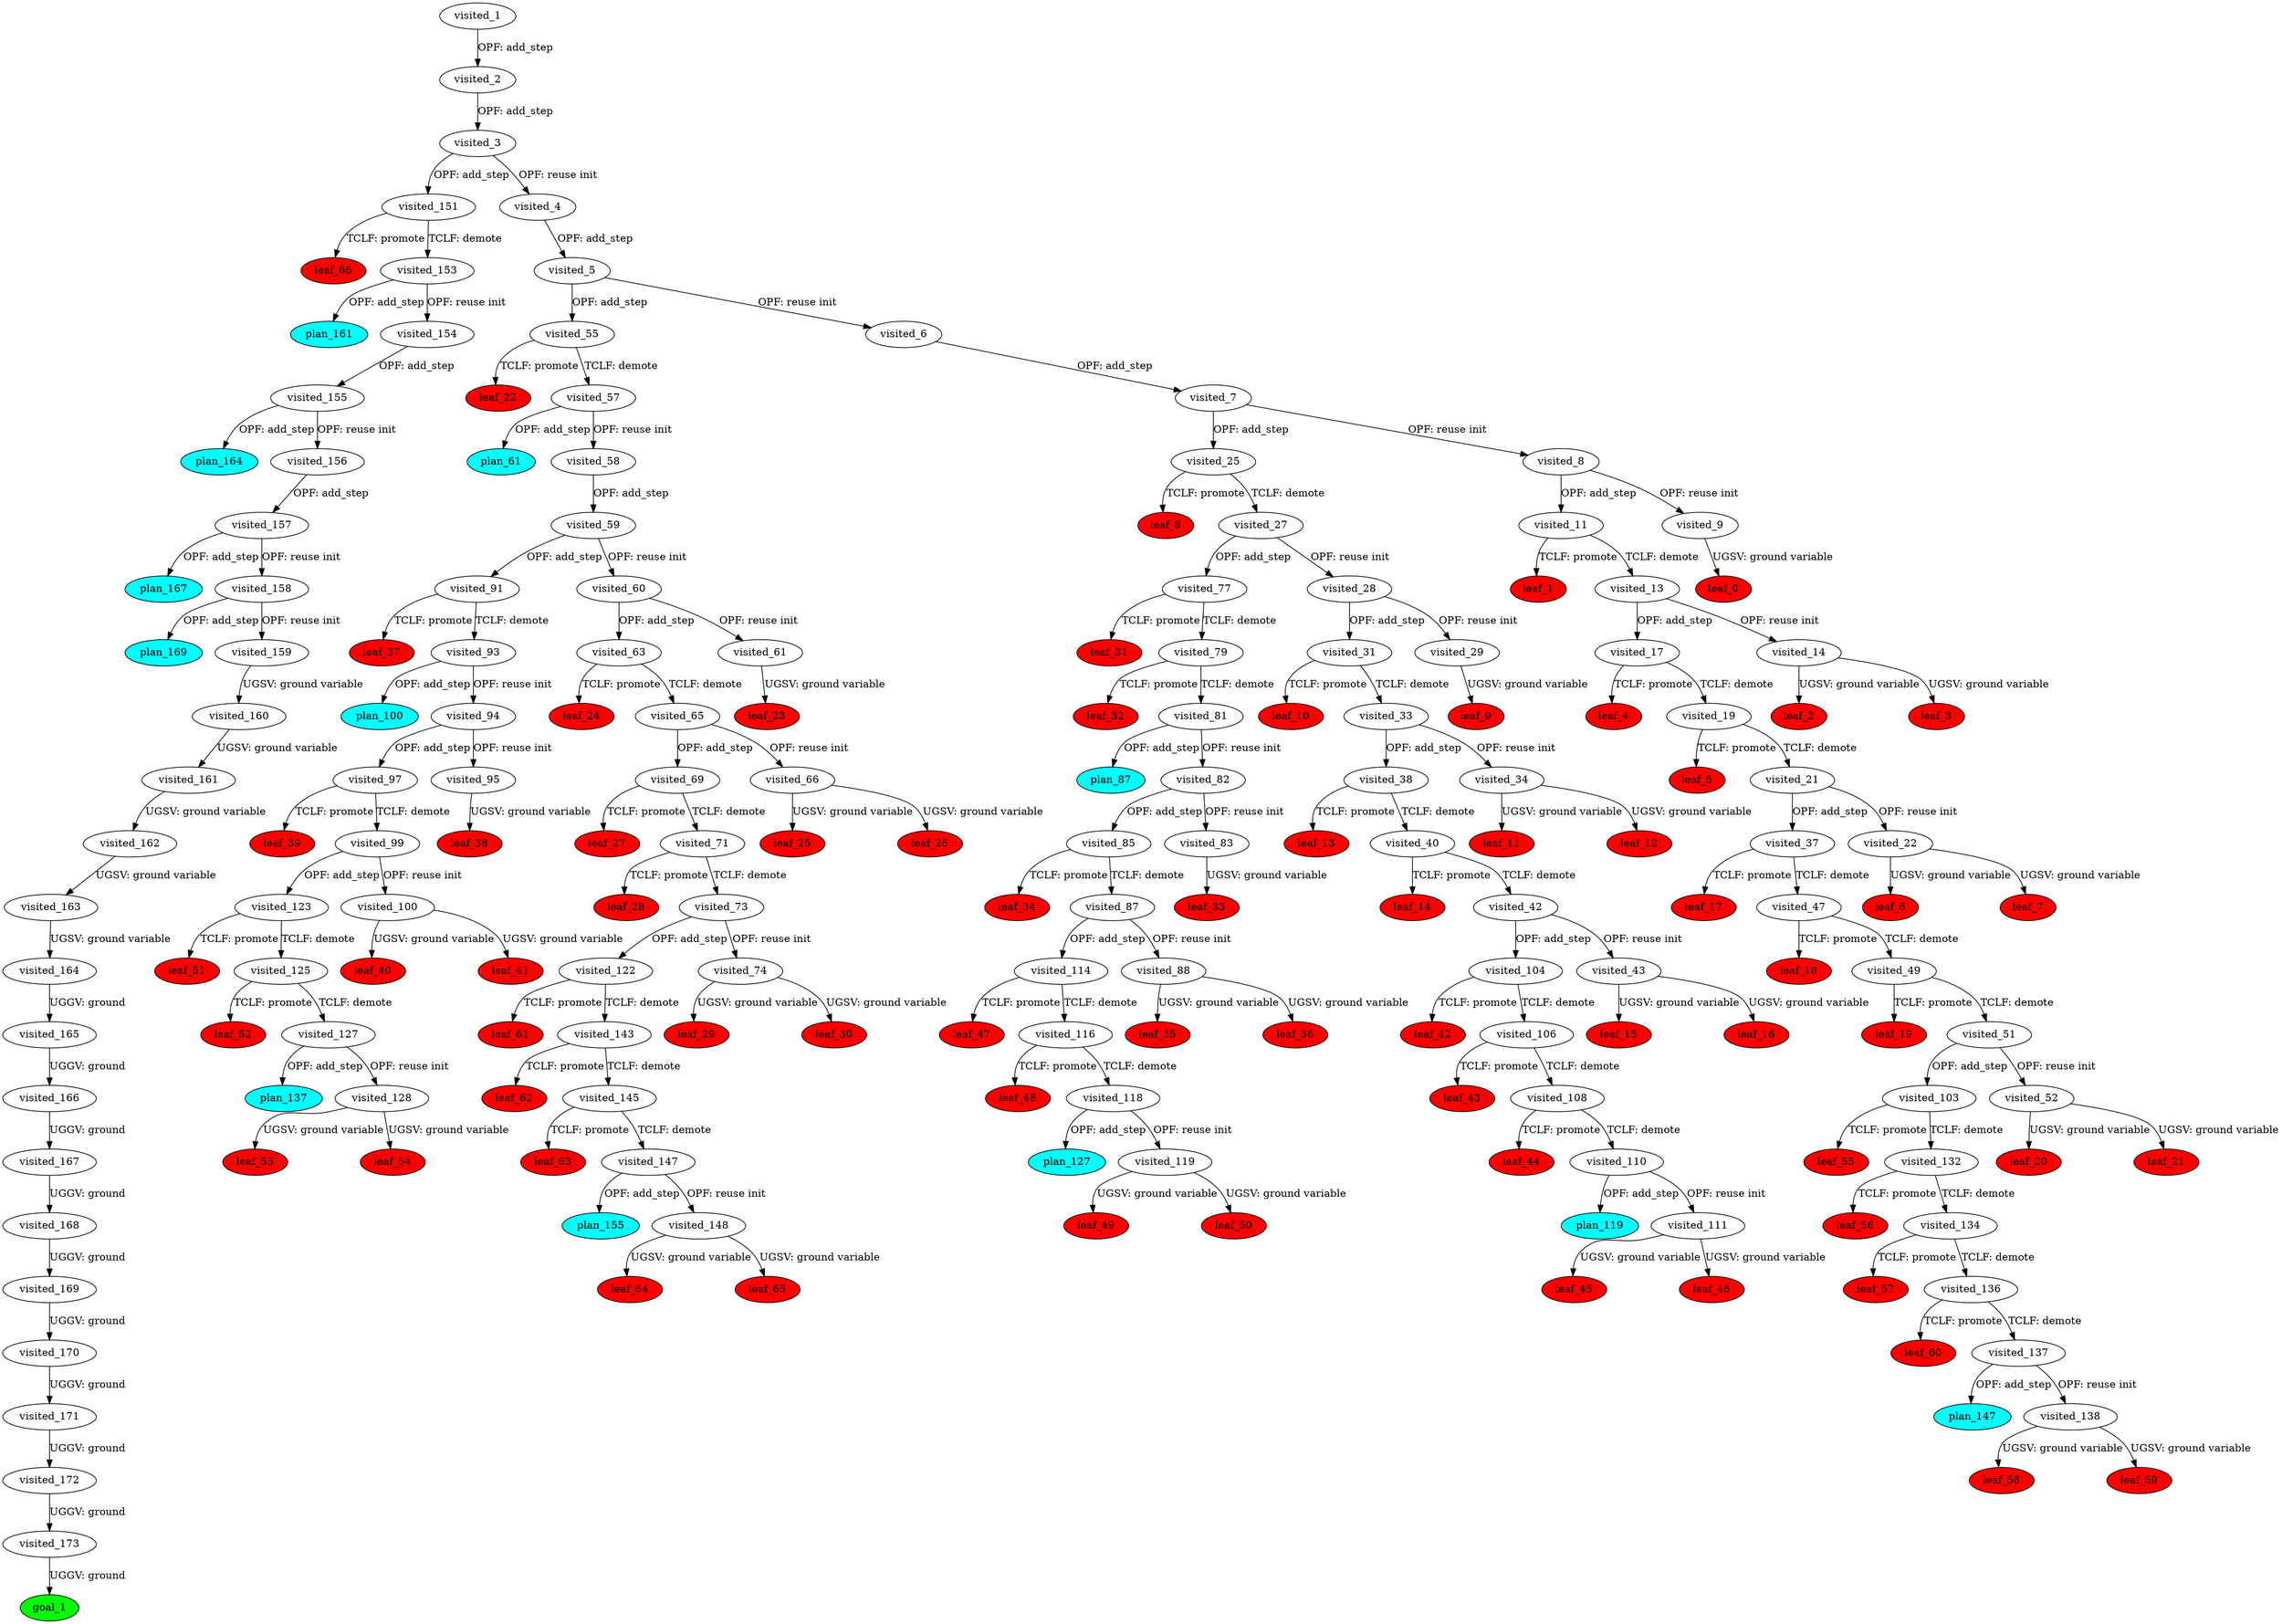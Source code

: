digraph {
	"77fd35a0-afc9-4350-5fcf-324f01c5380e" [label=plan_0 fillcolor=cyan style=filled]
	"77fd35a0-afc9-4350-5fcf-324f01c5380e" [label=visited_1 fillcolor=white style=filled]
	"0008b748-fdd7-e12f-b051-411b405945b1" [label=plan_1 fillcolor=cyan style=filled]
	"77fd35a0-afc9-4350-5fcf-324f01c5380e" -> "0008b748-fdd7-e12f-b051-411b405945b1" [label="OPF: add_step"]
	"0008b748-fdd7-e12f-b051-411b405945b1" [label=visited_2 fillcolor=white style=filled]
	"44cb6c8d-d7bd-e1f5-5408-906f1587d203" [label=plan_2 fillcolor=cyan style=filled]
	"0008b748-fdd7-e12f-b051-411b405945b1" -> "44cb6c8d-d7bd-e1f5-5408-906f1587d203" [label="OPF: add_step"]
	"44cb6c8d-d7bd-e1f5-5408-906f1587d203" [label=visited_3 fillcolor=white style=filled]
	"b9865ad2-a01b-50f6-fe2e-61636eb80e28" [label=plan_3 fillcolor=cyan style=filled]
	"44cb6c8d-d7bd-e1f5-5408-906f1587d203" -> "b9865ad2-a01b-50f6-fe2e-61636eb80e28" [label="OPF: add_step"]
	"3cf033eb-0d67-7625-5c8b-ac028efa9f51" [label=plan_4 fillcolor=cyan style=filled]
	"44cb6c8d-d7bd-e1f5-5408-906f1587d203" -> "3cf033eb-0d67-7625-5c8b-ac028efa9f51" [label="OPF: reuse init"]
	"3cf033eb-0d67-7625-5c8b-ac028efa9f51" [label=visited_4 fillcolor=white style=filled]
	"55c65dc2-08d8-7a8b-cc2d-93c860e23d57" [label=plan_5 fillcolor=cyan style=filled]
	"3cf033eb-0d67-7625-5c8b-ac028efa9f51" -> "55c65dc2-08d8-7a8b-cc2d-93c860e23d57" [label="OPF: add_step"]
	"55c65dc2-08d8-7a8b-cc2d-93c860e23d57" [label=visited_5 fillcolor=white style=filled]
	"009e9ed2-ed0e-9484-91b5-6e0b5f0a41ed" [label=plan_6 fillcolor=cyan style=filled]
	"55c65dc2-08d8-7a8b-cc2d-93c860e23d57" -> "009e9ed2-ed0e-9484-91b5-6e0b5f0a41ed" [label="OPF: add_step"]
	"9611116b-a54b-ddbb-7c56-ea1b9852bf02" [label=plan_7 fillcolor=cyan style=filled]
	"55c65dc2-08d8-7a8b-cc2d-93c860e23d57" -> "9611116b-a54b-ddbb-7c56-ea1b9852bf02" [label="OPF: reuse init"]
	"9611116b-a54b-ddbb-7c56-ea1b9852bf02" [label=visited_6 fillcolor=white style=filled]
	"ece136fe-85d0-e33a-1abf-ac2435783a44" [label=plan_8 fillcolor=cyan style=filled]
	"9611116b-a54b-ddbb-7c56-ea1b9852bf02" -> "ece136fe-85d0-e33a-1abf-ac2435783a44" [label="OPF: add_step"]
	"ece136fe-85d0-e33a-1abf-ac2435783a44" [label=visited_7 fillcolor=white style=filled]
	"4bede704-6fbf-aeed-df55-2ac3c66b7b69" [label=plan_9 fillcolor=cyan style=filled]
	"ece136fe-85d0-e33a-1abf-ac2435783a44" -> "4bede704-6fbf-aeed-df55-2ac3c66b7b69" [label="OPF: add_step"]
	"6fdb20da-734f-61ca-af5f-d46a2eb534fa" [label=plan_10 fillcolor=cyan style=filled]
	"ece136fe-85d0-e33a-1abf-ac2435783a44" -> "6fdb20da-734f-61ca-af5f-d46a2eb534fa" [label="OPF: reuse init"]
	"6fdb20da-734f-61ca-af5f-d46a2eb534fa" [label=visited_8 fillcolor=white style=filled]
	"eb511a13-fcda-940d-b2f2-6fc6bdc6a804" [label=plan_11 fillcolor=cyan style=filled]
	"6fdb20da-734f-61ca-af5f-d46a2eb534fa" -> "eb511a13-fcda-940d-b2f2-6fc6bdc6a804" [label="OPF: add_step"]
	"8bc90792-a499-0739-869e-bbf47343aa18" [label=plan_12 fillcolor=cyan style=filled]
	"6fdb20da-734f-61ca-af5f-d46a2eb534fa" -> "8bc90792-a499-0739-869e-bbf47343aa18" [label="OPF: reuse init"]
	"8bc90792-a499-0739-869e-bbf47343aa18" [label=visited_9 fillcolor=white style=filled]
	"d90abc7f-f8f7-ccbe-8bf1-9e1ea8427c3f" [label=plan_13 fillcolor=cyan style=filled]
	"8bc90792-a499-0739-869e-bbf47343aa18" -> "d90abc7f-f8f7-ccbe-8bf1-9e1ea8427c3f" [label="UGSV: ground variable"]
	"d90abc7f-f8f7-ccbe-8bf1-9e1ea8427c3f" [label=visited_10 fillcolor=white style=filled]
	"d90abc7f-f8f7-ccbe-8bf1-9e1ea8427c3f" [label=leaf_0 fillcolor=red style=filled]
	"eb511a13-fcda-940d-b2f2-6fc6bdc6a804" [label=visited_11 fillcolor=white style=filled]
	"b2aa1712-332e-83c9-bb35-a4c8fcc97fa6" [label=plan_14 fillcolor=cyan style=filled]
	"eb511a13-fcda-940d-b2f2-6fc6bdc6a804" -> "b2aa1712-332e-83c9-bb35-a4c8fcc97fa6" [label="TCLF: promote"]
	"a4768af1-9356-3b72-4163-1003b92c972e" [label=plan_15 fillcolor=cyan style=filled]
	"eb511a13-fcda-940d-b2f2-6fc6bdc6a804" -> "a4768af1-9356-3b72-4163-1003b92c972e" [label="TCLF: demote"]
	"b2aa1712-332e-83c9-bb35-a4c8fcc97fa6" [label=visited_12 fillcolor=white style=filled]
	"b2aa1712-332e-83c9-bb35-a4c8fcc97fa6" [label=leaf_1 fillcolor=red style=filled]
	"a4768af1-9356-3b72-4163-1003b92c972e" [label=visited_13 fillcolor=white style=filled]
	"77b09c85-4e52-90ae-669b-bff25ebd6c93" [label=plan_16 fillcolor=cyan style=filled]
	"a4768af1-9356-3b72-4163-1003b92c972e" -> "77b09c85-4e52-90ae-669b-bff25ebd6c93" [label="OPF: add_step"]
	"8b0242cd-d6e3-9e87-0cfa-5dd91e8c6c82" [label=plan_17 fillcolor=cyan style=filled]
	"a4768af1-9356-3b72-4163-1003b92c972e" -> "8b0242cd-d6e3-9e87-0cfa-5dd91e8c6c82" [label="OPF: reuse init"]
	"8b0242cd-d6e3-9e87-0cfa-5dd91e8c6c82" [label=visited_14 fillcolor=white style=filled]
	"24057f26-e14b-6985-92ed-15070f31d27c" [label=plan_18 fillcolor=cyan style=filled]
	"8b0242cd-d6e3-9e87-0cfa-5dd91e8c6c82" -> "24057f26-e14b-6985-92ed-15070f31d27c" [label="UGSV: ground variable"]
	"669942fe-625a-58c6-156b-a9196acc5d15" [label=plan_19 fillcolor=cyan style=filled]
	"8b0242cd-d6e3-9e87-0cfa-5dd91e8c6c82" -> "669942fe-625a-58c6-156b-a9196acc5d15" [label="UGSV: ground variable"]
	"24057f26-e14b-6985-92ed-15070f31d27c" [label=visited_15 fillcolor=white style=filled]
	"24057f26-e14b-6985-92ed-15070f31d27c" [label=leaf_2 fillcolor=red style=filled]
	"669942fe-625a-58c6-156b-a9196acc5d15" [label=visited_16 fillcolor=white style=filled]
	"669942fe-625a-58c6-156b-a9196acc5d15" [label=leaf_3 fillcolor=red style=filled]
	"77b09c85-4e52-90ae-669b-bff25ebd6c93" [label=visited_17 fillcolor=white style=filled]
	"85d230fb-ed42-0c0f-aa5e-d7c17fcfa67b" [label=plan_20 fillcolor=cyan style=filled]
	"77b09c85-4e52-90ae-669b-bff25ebd6c93" -> "85d230fb-ed42-0c0f-aa5e-d7c17fcfa67b" [label="TCLF: promote"]
	"53e946d9-528d-a2fe-660a-7799f2700781" [label=plan_21 fillcolor=cyan style=filled]
	"77b09c85-4e52-90ae-669b-bff25ebd6c93" -> "53e946d9-528d-a2fe-660a-7799f2700781" [label="TCLF: demote"]
	"85d230fb-ed42-0c0f-aa5e-d7c17fcfa67b" [label=visited_18 fillcolor=white style=filled]
	"85d230fb-ed42-0c0f-aa5e-d7c17fcfa67b" [label=leaf_4 fillcolor=red style=filled]
	"53e946d9-528d-a2fe-660a-7799f2700781" [label=visited_19 fillcolor=white style=filled]
	"e3729afb-5bc4-f273-c236-d295c0695fb8" [label=plan_22 fillcolor=cyan style=filled]
	"53e946d9-528d-a2fe-660a-7799f2700781" -> "e3729afb-5bc4-f273-c236-d295c0695fb8" [label="TCLF: promote"]
	"fdbf27b0-1991-7aee-5a20-efbe7e5824b5" [label=plan_23 fillcolor=cyan style=filled]
	"53e946d9-528d-a2fe-660a-7799f2700781" -> "fdbf27b0-1991-7aee-5a20-efbe7e5824b5" [label="TCLF: demote"]
	"e3729afb-5bc4-f273-c236-d295c0695fb8" [label=visited_20 fillcolor=white style=filled]
	"e3729afb-5bc4-f273-c236-d295c0695fb8" [label=leaf_5 fillcolor=red style=filled]
	"fdbf27b0-1991-7aee-5a20-efbe7e5824b5" [label=visited_21 fillcolor=white style=filled]
	"7862fa7d-4138-5321-2c11-e260f74fe2b9" [label=plan_24 fillcolor=cyan style=filled]
	"fdbf27b0-1991-7aee-5a20-efbe7e5824b5" -> "7862fa7d-4138-5321-2c11-e260f74fe2b9" [label="OPF: add_step"]
	"0143a281-4bcd-9c1e-eed6-083478e94555" [label=plan_25 fillcolor=cyan style=filled]
	"fdbf27b0-1991-7aee-5a20-efbe7e5824b5" -> "0143a281-4bcd-9c1e-eed6-083478e94555" [label="OPF: reuse init"]
	"0143a281-4bcd-9c1e-eed6-083478e94555" [label=visited_22 fillcolor=white style=filled]
	"d54bcec5-d918-7ff5-cd3a-9adb24cada76" [label=plan_26 fillcolor=cyan style=filled]
	"0143a281-4bcd-9c1e-eed6-083478e94555" -> "d54bcec5-d918-7ff5-cd3a-9adb24cada76" [label="UGSV: ground variable"]
	"6812bc74-877f-226b-339b-766333a3b10e" [label=plan_27 fillcolor=cyan style=filled]
	"0143a281-4bcd-9c1e-eed6-083478e94555" -> "6812bc74-877f-226b-339b-766333a3b10e" [label="UGSV: ground variable"]
	"d54bcec5-d918-7ff5-cd3a-9adb24cada76" [label=visited_23 fillcolor=white style=filled]
	"d54bcec5-d918-7ff5-cd3a-9adb24cada76" [label=leaf_6 fillcolor=red style=filled]
	"6812bc74-877f-226b-339b-766333a3b10e" [label=visited_24 fillcolor=white style=filled]
	"6812bc74-877f-226b-339b-766333a3b10e" [label=leaf_7 fillcolor=red style=filled]
	"4bede704-6fbf-aeed-df55-2ac3c66b7b69" [label=visited_25 fillcolor=white style=filled]
	"3ec22d44-f555-364d-0516-d89d73dfe835" [label=plan_28 fillcolor=cyan style=filled]
	"4bede704-6fbf-aeed-df55-2ac3c66b7b69" -> "3ec22d44-f555-364d-0516-d89d73dfe835" [label="TCLF: promote"]
	"e1c3fe98-0bab-40d6-31a9-0ecf688066f7" [label=plan_29 fillcolor=cyan style=filled]
	"4bede704-6fbf-aeed-df55-2ac3c66b7b69" -> "e1c3fe98-0bab-40d6-31a9-0ecf688066f7" [label="TCLF: demote"]
	"3ec22d44-f555-364d-0516-d89d73dfe835" [label=visited_26 fillcolor=white style=filled]
	"3ec22d44-f555-364d-0516-d89d73dfe835" [label=leaf_8 fillcolor=red style=filled]
	"e1c3fe98-0bab-40d6-31a9-0ecf688066f7" [label=visited_27 fillcolor=white style=filled]
	"efc5a8dc-cf54-f88a-4c5d-53779f493777" [label=plan_30 fillcolor=cyan style=filled]
	"e1c3fe98-0bab-40d6-31a9-0ecf688066f7" -> "efc5a8dc-cf54-f88a-4c5d-53779f493777" [label="OPF: add_step"]
	"de35adac-7c1b-4227-98ac-23c079c2e9d4" [label=plan_31 fillcolor=cyan style=filled]
	"e1c3fe98-0bab-40d6-31a9-0ecf688066f7" -> "de35adac-7c1b-4227-98ac-23c079c2e9d4" [label="OPF: reuse init"]
	"de35adac-7c1b-4227-98ac-23c079c2e9d4" [label=visited_28 fillcolor=white style=filled]
	"e533f1c5-d23e-b130-eb56-fde3d839ea8d" [label=plan_32 fillcolor=cyan style=filled]
	"de35adac-7c1b-4227-98ac-23c079c2e9d4" -> "e533f1c5-d23e-b130-eb56-fde3d839ea8d" [label="OPF: add_step"]
	"ad44c4f8-404f-9c86-92b2-90a63907963b" [label=plan_33 fillcolor=cyan style=filled]
	"de35adac-7c1b-4227-98ac-23c079c2e9d4" -> "ad44c4f8-404f-9c86-92b2-90a63907963b" [label="OPF: reuse init"]
	"ad44c4f8-404f-9c86-92b2-90a63907963b" [label=visited_29 fillcolor=white style=filled]
	"8c6af125-c2e2-7bb9-a0c0-7fe1d4112c12" [label=plan_34 fillcolor=cyan style=filled]
	"ad44c4f8-404f-9c86-92b2-90a63907963b" -> "8c6af125-c2e2-7bb9-a0c0-7fe1d4112c12" [label="UGSV: ground variable"]
	"8c6af125-c2e2-7bb9-a0c0-7fe1d4112c12" [label=visited_30 fillcolor=white style=filled]
	"8c6af125-c2e2-7bb9-a0c0-7fe1d4112c12" [label=leaf_9 fillcolor=red style=filled]
	"e533f1c5-d23e-b130-eb56-fde3d839ea8d" [label=visited_31 fillcolor=white style=filled]
	"25aae4ba-4530-13c6-403f-e0099df32389" [label=plan_35 fillcolor=cyan style=filled]
	"e533f1c5-d23e-b130-eb56-fde3d839ea8d" -> "25aae4ba-4530-13c6-403f-e0099df32389" [label="TCLF: promote"]
	"db4b04d1-cf09-ba78-df35-afc6a6928bbf" [label=plan_36 fillcolor=cyan style=filled]
	"e533f1c5-d23e-b130-eb56-fde3d839ea8d" -> "db4b04d1-cf09-ba78-df35-afc6a6928bbf" [label="TCLF: demote"]
	"25aae4ba-4530-13c6-403f-e0099df32389" [label=visited_32 fillcolor=white style=filled]
	"25aae4ba-4530-13c6-403f-e0099df32389" [label=leaf_10 fillcolor=red style=filled]
	"db4b04d1-cf09-ba78-df35-afc6a6928bbf" [label=visited_33 fillcolor=white style=filled]
	"f82dac3a-3bb7-7859-cd2a-915b0b56ec02" [label=plan_37 fillcolor=cyan style=filled]
	"db4b04d1-cf09-ba78-df35-afc6a6928bbf" -> "f82dac3a-3bb7-7859-cd2a-915b0b56ec02" [label="OPF: add_step"]
	"fe516a8a-446e-164a-bce1-62246ce470af" [label=plan_38 fillcolor=cyan style=filled]
	"db4b04d1-cf09-ba78-df35-afc6a6928bbf" -> "fe516a8a-446e-164a-bce1-62246ce470af" [label="OPF: reuse init"]
	"fe516a8a-446e-164a-bce1-62246ce470af" [label=visited_34 fillcolor=white style=filled]
	"b8bd0a51-85ce-6937-afcd-eb63e8b7b97d" [label=plan_39 fillcolor=cyan style=filled]
	"fe516a8a-446e-164a-bce1-62246ce470af" -> "b8bd0a51-85ce-6937-afcd-eb63e8b7b97d" [label="UGSV: ground variable"]
	"803860ac-00f2-0f74-3393-509428b20e34" [label=plan_40 fillcolor=cyan style=filled]
	"fe516a8a-446e-164a-bce1-62246ce470af" -> "803860ac-00f2-0f74-3393-509428b20e34" [label="UGSV: ground variable"]
	"b8bd0a51-85ce-6937-afcd-eb63e8b7b97d" [label=visited_35 fillcolor=white style=filled]
	"b8bd0a51-85ce-6937-afcd-eb63e8b7b97d" [label=leaf_11 fillcolor=red style=filled]
	"803860ac-00f2-0f74-3393-509428b20e34" [label=visited_36 fillcolor=white style=filled]
	"803860ac-00f2-0f74-3393-509428b20e34" [label=leaf_12 fillcolor=red style=filled]
	"7862fa7d-4138-5321-2c11-e260f74fe2b9" [label=visited_37 fillcolor=white style=filled]
	"6b97c617-920f-aa6a-1b24-346346c5ab95" [label=plan_41 fillcolor=cyan style=filled]
	"7862fa7d-4138-5321-2c11-e260f74fe2b9" -> "6b97c617-920f-aa6a-1b24-346346c5ab95" [label="TCLF: promote"]
	"c43644fe-a58e-5128-3ea4-2c0028bf9858" [label=plan_42 fillcolor=cyan style=filled]
	"7862fa7d-4138-5321-2c11-e260f74fe2b9" -> "c43644fe-a58e-5128-3ea4-2c0028bf9858" [label="TCLF: demote"]
	"f82dac3a-3bb7-7859-cd2a-915b0b56ec02" [label=visited_38 fillcolor=white style=filled]
	"e4395bfe-f898-4efa-2b16-b5913843b480" [label=plan_43 fillcolor=cyan style=filled]
	"f82dac3a-3bb7-7859-cd2a-915b0b56ec02" -> "e4395bfe-f898-4efa-2b16-b5913843b480" [label="TCLF: promote"]
	"a4902e72-bca0-cdb4-07f8-00a26deaba22" [label=plan_44 fillcolor=cyan style=filled]
	"f82dac3a-3bb7-7859-cd2a-915b0b56ec02" -> "a4902e72-bca0-cdb4-07f8-00a26deaba22" [label="TCLF: demote"]
	"e4395bfe-f898-4efa-2b16-b5913843b480" [label=visited_39 fillcolor=white style=filled]
	"e4395bfe-f898-4efa-2b16-b5913843b480" [label=leaf_13 fillcolor=red style=filled]
	"a4902e72-bca0-cdb4-07f8-00a26deaba22" [label=visited_40 fillcolor=white style=filled]
	"60724952-8c73-6bf4-b8fa-73485c4febf6" [label=plan_45 fillcolor=cyan style=filled]
	"a4902e72-bca0-cdb4-07f8-00a26deaba22" -> "60724952-8c73-6bf4-b8fa-73485c4febf6" [label="TCLF: promote"]
	"47aadc66-c1b9-f9a5-9f69-f5d2b7680e3d" [label=plan_46 fillcolor=cyan style=filled]
	"a4902e72-bca0-cdb4-07f8-00a26deaba22" -> "47aadc66-c1b9-f9a5-9f69-f5d2b7680e3d" [label="TCLF: demote"]
	"60724952-8c73-6bf4-b8fa-73485c4febf6" [label=visited_41 fillcolor=white style=filled]
	"60724952-8c73-6bf4-b8fa-73485c4febf6" [label=leaf_14 fillcolor=red style=filled]
	"47aadc66-c1b9-f9a5-9f69-f5d2b7680e3d" [label=visited_42 fillcolor=white style=filled]
	"d6b15981-6b84-76fb-7591-2faf2a6e5a4c" [label=plan_47 fillcolor=cyan style=filled]
	"47aadc66-c1b9-f9a5-9f69-f5d2b7680e3d" -> "d6b15981-6b84-76fb-7591-2faf2a6e5a4c" [label="OPF: add_step"]
	"90290dbe-5702-c06f-d25b-15085c9fd48d" [label=plan_48 fillcolor=cyan style=filled]
	"47aadc66-c1b9-f9a5-9f69-f5d2b7680e3d" -> "90290dbe-5702-c06f-d25b-15085c9fd48d" [label="OPF: reuse init"]
	"90290dbe-5702-c06f-d25b-15085c9fd48d" [label=visited_43 fillcolor=white style=filled]
	"8c7b7e6f-9f73-9794-6a10-d71e4ffa0ddf" [label=plan_49 fillcolor=cyan style=filled]
	"90290dbe-5702-c06f-d25b-15085c9fd48d" -> "8c7b7e6f-9f73-9794-6a10-d71e4ffa0ddf" [label="UGSV: ground variable"]
	"eefe1006-05fd-c6c5-d602-7e8297fe0542" [label=plan_50 fillcolor=cyan style=filled]
	"90290dbe-5702-c06f-d25b-15085c9fd48d" -> "eefe1006-05fd-c6c5-d602-7e8297fe0542" [label="UGSV: ground variable"]
	"8c7b7e6f-9f73-9794-6a10-d71e4ffa0ddf" [label=visited_44 fillcolor=white style=filled]
	"8c7b7e6f-9f73-9794-6a10-d71e4ffa0ddf" [label=leaf_15 fillcolor=red style=filled]
	"eefe1006-05fd-c6c5-d602-7e8297fe0542" [label=visited_45 fillcolor=white style=filled]
	"eefe1006-05fd-c6c5-d602-7e8297fe0542" [label=leaf_16 fillcolor=red style=filled]
	"6b97c617-920f-aa6a-1b24-346346c5ab95" [label=visited_46 fillcolor=white style=filled]
	"6b97c617-920f-aa6a-1b24-346346c5ab95" [label=leaf_17 fillcolor=red style=filled]
	"c43644fe-a58e-5128-3ea4-2c0028bf9858" [label=visited_47 fillcolor=white style=filled]
	"26c8fd99-fb0e-e501-06e7-d333944b2371" [label=plan_51 fillcolor=cyan style=filled]
	"c43644fe-a58e-5128-3ea4-2c0028bf9858" -> "26c8fd99-fb0e-e501-06e7-d333944b2371" [label="TCLF: promote"]
	"78b5f340-3a5e-2449-2bd7-e12ee2477f64" [label=plan_52 fillcolor=cyan style=filled]
	"c43644fe-a58e-5128-3ea4-2c0028bf9858" -> "78b5f340-3a5e-2449-2bd7-e12ee2477f64" [label="TCLF: demote"]
	"26c8fd99-fb0e-e501-06e7-d333944b2371" [label=visited_48 fillcolor=white style=filled]
	"26c8fd99-fb0e-e501-06e7-d333944b2371" [label=leaf_18 fillcolor=red style=filled]
	"78b5f340-3a5e-2449-2bd7-e12ee2477f64" [label=visited_49 fillcolor=white style=filled]
	"0e7e41b6-92bd-d0ed-d3d8-a5bdade73cc0" [label=plan_53 fillcolor=cyan style=filled]
	"78b5f340-3a5e-2449-2bd7-e12ee2477f64" -> "0e7e41b6-92bd-d0ed-d3d8-a5bdade73cc0" [label="TCLF: promote"]
	"cbec682a-d003-5e3f-b55b-a18409318013" [label=plan_54 fillcolor=cyan style=filled]
	"78b5f340-3a5e-2449-2bd7-e12ee2477f64" -> "cbec682a-d003-5e3f-b55b-a18409318013" [label="TCLF: demote"]
	"0e7e41b6-92bd-d0ed-d3d8-a5bdade73cc0" [label=visited_50 fillcolor=white style=filled]
	"0e7e41b6-92bd-d0ed-d3d8-a5bdade73cc0" [label=leaf_19 fillcolor=red style=filled]
	"cbec682a-d003-5e3f-b55b-a18409318013" [label=visited_51 fillcolor=white style=filled]
	"50fcdd45-6dac-7e27-fa7e-921fc34e1629" [label=plan_55 fillcolor=cyan style=filled]
	"cbec682a-d003-5e3f-b55b-a18409318013" -> "50fcdd45-6dac-7e27-fa7e-921fc34e1629" [label="OPF: add_step"]
	"d7ce6242-0a2f-c756-af7c-51b89fd31f6d" [label=plan_56 fillcolor=cyan style=filled]
	"cbec682a-d003-5e3f-b55b-a18409318013" -> "d7ce6242-0a2f-c756-af7c-51b89fd31f6d" [label="OPF: reuse init"]
	"d7ce6242-0a2f-c756-af7c-51b89fd31f6d" [label=visited_52 fillcolor=white style=filled]
	"767805f4-35cb-2430-bfba-fd0e73d2a687" [label=plan_57 fillcolor=cyan style=filled]
	"d7ce6242-0a2f-c756-af7c-51b89fd31f6d" -> "767805f4-35cb-2430-bfba-fd0e73d2a687" [label="UGSV: ground variable"]
	"954ba590-5a4d-52c7-10f9-9efe83a1d8c4" [label=plan_58 fillcolor=cyan style=filled]
	"d7ce6242-0a2f-c756-af7c-51b89fd31f6d" -> "954ba590-5a4d-52c7-10f9-9efe83a1d8c4" [label="UGSV: ground variable"]
	"767805f4-35cb-2430-bfba-fd0e73d2a687" [label=visited_53 fillcolor=white style=filled]
	"767805f4-35cb-2430-bfba-fd0e73d2a687" [label=leaf_20 fillcolor=red style=filled]
	"954ba590-5a4d-52c7-10f9-9efe83a1d8c4" [label=visited_54 fillcolor=white style=filled]
	"954ba590-5a4d-52c7-10f9-9efe83a1d8c4" [label=leaf_21 fillcolor=red style=filled]
	"009e9ed2-ed0e-9484-91b5-6e0b5f0a41ed" [label=visited_55 fillcolor=white style=filled]
	"8cc81670-d3a7-79d3-67ad-3af12aeaff2e" [label=plan_59 fillcolor=cyan style=filled]
	"009e9ed2-ed0e-9484-91b5-6e0b5f0a41ed" -> "8cc81670-d3a7-79d3-67ad-3af12aeaff2e" [label="TCLF: promote"]
	"8ced2d5d-4379-9f1c-816a-47ad35c8f998" [label=plan_60 fillcolor=cyan style=filled]
	"009e9ed2-ed0e-9484-91b5-6e0b5f0a41ed" -> "8ced2d5d-4379-9f1c-816a-47ad35c8f998" [label="TCLF: demote"]
	"8cc81670-d3a7-79d3-67ad-3af12aeaff2e" [label=visited_56 fillcolor=white style=filled]
	"8cc81670-d3a7-79d3-67ad-3af12aeaff2e" [label=leaf_22 fillcolor=red style=filled]
	"8ced2d5d-4379-9f1c-816a-47ad35c8f998" [label=visited_57 fillcolor=white style=filled]
	"3492abcf-6938-edd8-717b-b519830080fc" [label=plan_61 fillcolor=cyan style=filled]
	"8ced2d5d-4379-9f1c-816a-47ad35c8f998" -> "3492abcf-6938-edd8-717b-b519830080fc" [label="OPF: add_step"]
	"8a3ec6a9-ca03-382e-a5a4-757d912ba8a6" [label=plan_62 fillcolor=cyan style=filled]
	"8ced2d5d-4379-9f1c-816a-47ad35c8f998" -> "8a3ec6a9-ca03-382e-a5a4-757d912ba8a6" [label="OPF: reuse init"]
	"8a3ec6a9-ca03-382e-a5a4-757d912ba8a6" [label=visited_58 fillcolor=white style=filled]
	"d8eaea6e-6310-3d7f-a4c1-5b8185e2fbd7" [label=plan_63 fillcolor=cyan style=filled]
	"8a3ec6a9-ca03-382e-a5a4-757d912ba8a6" -> "d8eaea6e-6310-3d7f-a4c1-5b8185e2fbd7" [label="OPF: add_step"]
	"d8eaea6e-6310-3d7f-a4c1-5b8185e2fbd7" [label=visited_59 fillcolor=white style=filled]
	"4dc50fb3-a94e-6d31-6fc8-e07dd97b47b6" [label=plan_64 fillcolor=cyan style=filled]
	"d8eaea6e-6310-3d7f-a4c1-5b8185e2fbd7" -> "4dc50fb3-a94e-6d31-6fc8-e07dd97b47b6" [label="OPF: add_step"]
	"571b8409-544b-0325-52a9-e05019a36ee8" [label=plan_65 fillcolor=cyan style=filled]
	"d8eaea6e-6310-3d7f-a4c1-5b8185e2fbd7" -> "571b8409-544b-0325-52a9-e05019a36ee8" [label="OPF: reuse init"]
	"571b8409-544b-0325-52a9-e05019a36ee8" [label=visited_60 fillcolor=white style=filled]
	"d81ab7dc-ae6c-a993-0aee-eac9a1d2fc0f" [label=plan_66 fillcolor=cyan style=filled]
	"571b8409-544b-0325-52a9-e05019a36ee8" -> "d81ab7dc-ae6c-a993-0aee-eac9a1d2fc0f" [label="OPF: add_step"]
	"efab64b5-2702-a9a1-c0a6-a43b1a3710ae" [label=plan_67 fillcolor=cyan style=filled]
	"571b8409-544b-0325-52a9-e05019a36ee8" -> "efab64b5-2702-a9a1-c0a6-a43b1a3710ae" [label="OPF: reuse init"]
	"efab64b5-2702-a9a1-c0a6-a43b1a3710ae" [label=visited_61 fillcolor=white style=filled]
	"32cdc1d0-0c99-a75b-d9d0-1c72529cbc09" [label=plan_68 fillcolor=cyan style=filled]
	"efab64b5-2702-a9a1-c0a6-a43b1a3710ae" -> "32cdc1d0-0c99-a75b-d9d0-1c72529cbc09" [label="UGSV: ground variable"]
	"32cdc1d0-0c99-a75b-d9d0-1c72529cbc09" [label=visited_62 fillcolor=white style=filled]
	"32cdc1d0-0c99-a75b-d9d0-1c72529cbc09" [label=leaf_23 fillcolor=red style=filled]
	"d81ab7dc-ae6c-a993-0aee-eac9a1d2fc0f" [label=visited_63 fillcolor=white style=filled]
	"c6c50ec4-ef34-6f0d-d1b2-dd0f64bf4bff" [label=plan_69 fillcolor=cyan style=filled]
	"d81ab7dc-ae6c-a993-0aee-eac9a1d2fc0f" -> "c6c50ec4-ef34-6f0d-d1b2-dd0f64bf4bff" [label="TCLF: promote"]
	"be602590-131c-1dff-9a0b-aa3488a819dc" [label=plan_70 fillcolor=cyan style=filled]
	"d81ab7dc-ae6c-a993-0aee-eac9a1d2fc0f" -> "be602590-131c-1dff-9a0b-aa3488a819dc" [label="TCLF: demote"]
	"c6c50ec4-ef34-6f0d-d1b2-dd0f64bf4bff" [label=visited_64 fillcolor=white style=filled]
	"c6c50ec4-ef34-6f0d-d1b2-dd0f64bf4bff" [label=leaf_24 fillcolor=red style=filled]
	"be602590-131c-1dff-9a0b-aa3488a819dc" [label=visited_65 fillcolor=white style=filled]
	"701ae861-a38c-fdf1-9531-06900997ed80" [label=plan_71 fillcolor=cyan style=filled]
	"be602590-131c-1dff-9a0b-aa3488a819dc" -> "701ae861-a38c-fdf1-9531-06900997ed80" [label="OPF: add_step"]
	"f008a202-37ca-34f6-6e97-f8ce10ff2cbb" [label=plan_72 fillcolor=cyan style=filled]
	"be602590-131c-1dff-9a0b-aa3488a819dc" -> "f008a202-37ca-34f6-6e97-f8ce10ff2cbb" [label="OPF: reuse init"]
	"f008a202-37ca-34f6-6e97-f8ce10ff2cbb" [label=visited_66 fillcolor=white style=filled]
	"7ad1ef02-51bd-838f-9cf7-ca7d227c85aa" [label=plan_73 fillcolor=cyan style=filled]
	"f008a202-37ca-34f6-6e97-f8ce10ff2cbb" -> "7ad1ef02-51bd-838f-9cf7-ca7d227c85aa" [label="UGSV: ground variable"]
	"818b4ed4-7fa4-d8ff-c225-5b2c37f81f31" [label=plan_74 fillcolor=cyan style=filled]
	"f008a202-37ca-34f6-6e97-f8ce10ff2cbb" -> "818b4ed4-7fa4-d8ff-c225-5b2c37f81f31" [label="UGSV: ground variable"]
	"7ad1ef02-51bd-838f-9cf7-ca7d227c85aa" [label=visited_67 fillcolor=white style=filled]
	"7ad1ef02-51bd-838f-9cf7-ca7d227c85aa" [label=leaf_25 fillcolor=red style=filled]
	"818b4ed4-7fa4-d8ff-c225-5b2c37f81f31" [label=visited_68 fillcolor=white style=filled]
	"818b4ed4-7fa4-d8ff-c225-5b2c37f81f31" [label=leaf_26 fillcolor=red style=filled]
	"701ae861-a38c-fdf1-9531-06900997ed80" [label=visited_69 fillcolor=white style=filled]
	"706e3f71-a99c-a3da-25b5-97c6ab5b2ca1" [label=plan_75 fillcolor=cyan style=filled]
	"701ae861-a38c-fdf1-9531-06900997ed80" -> "706e3f71-a99c-a3da-25b5-97c6ab5b2ca1" [label="TCLF: promote"]
	"64bc999b-8250-b470-1abd-edcf3bc80f65" [label=plan_76 fillcolor=cyan style=filled]
	"701ae861-a38c-fdf1-9531-06900997ed80" -> "64bc999b-8250-b470-1abd-edcf3bc80f65" [label="TCLF: demote"]
	"706e3f71-a99c-a3da-25b5-97c6ab5b2ca1" [label=visited_70 fillcolor=white style=filled]
	"706e3f71-a99c-a3da-25b5-97c6ab5b2ca1" [label=leaf_27 fillcolor=red style=filled]
	"64bc999b-8250-b470-1abd-edcf3bc80f65" [label=visited_71 fillcolor=white style=filled]
	"be37d0e3-c626-625c-8f3f-57acf634100c" [label=plan_77 fillcolor=cyan style=filled]
	"64bc999b-8250-b470-1abd-edcf3bc80f65" -> "be37d0e3-c626-625c-8f3f-57acf634100c" [label="TCLF: promote"]
	"22ff1be3-09a9-b688-b5ee-7e5b35583711" [label=plan_78 fillcolor=cyan style=filled]
	"64bc999b-8250-b470-1abd-edcf3bc80f65" -> "22ff1be3-09a9-b688-b5ee-7e5b35583711" [label="TCLF: demote"]
	"be37d0e3-c626-625c-8f3f-57acf634100c" [label=visited_72 fillcolor=white style=filled]
	"be37d0e3-c626-625c-8f3f-57acf634100c" [label=leaf_28 fillcolor=red style=filled]
	"22ff1be3-09a9-b688-b5ee-7e5b35583711" [label=visited_73 fillcolor=white style=filled]
	"54d861dc-16b6-e4d3-d472-1f5f909f9248" [label=plan_79 fillcolor=cyan style=filled]
	"22ff1be3-09a9-b688-b5ee-7e5b35583711" -> "54d861dc-16b6-e4d3-d472-1f5f909f9248" [label="OPF: add_step"]
	"ba26dbc3-2d3b-4adc-6386-d673412dff6c" [label=plan_80 fillcolor=cyan style=filled]
	"22ff1be3-09a9-b688-b5ee-7e5b35583711" -> "ba26dbc3-2d3b-4adc-6386-d673412dff6c" [label="OPF: reuse init"]
	"ba26dbc3-2d3b-4adc-6386-d673412dff6c" [label=visited_74 fillcolor=white style=filled]
	"a1d72be8-be35-ef18-586a-9f101f5121a6" [label=plan_81 fillcolor=cyan style=filled]
	"ba26dbc3-2d3b-4adc-6386-d673412dff6c" -> "a1d72be8-be35-ef18-586a-9f101f5121a6" [label="UGSV: ground variable"]
	"488f39a6-8b76-011a-5b53-16a892826084" [label=plan_82 fillcolor=cyan style=filled]
	"ba26dbc3-2d3b-4adc-6386-d673412dff6c" -> "488f39a6-8b76-011a-5b53-16a892826084" [label="UGSV: ground variable"]
	"a1d72be8-be35-ef18-586a-9f101f5121a6" [label=visited_75 fillcolor=white style=filled]
	"a1d72be8-be35-ef18-586a-9f101f5121a6" [label=leaf_29 fillcolor=red style=filled]
	"488f39a6-8b76-011a-5b53-16a892826084" [label=visited_76 fillcolor=white style=filled]
	"488f39a6-8b76-011a-5b53-16a892826084" [label=leaf_30 fillcolor=red style=filled]
	"efc5a8dc-cf54-f88a-4c5d-53779f493777" [label=visited_77 fillcolor=white style=filled]
	"295c1fe4-f2c4-16f1-035c-5a0b5630033c" [label=plan_83 fillcolor=cyan style=filled]
	"efc5a8dc-cf54-f88a-4c5d-53779f493777" -> "295c1fe4-f2c4-16f1-035c-5a0b5630033c" [label="TCLF: promote"]
	"837c9e63-13b1-329b-2a63-c44ee5c67b63" [label=plan_84 fillcolor=cyan style=filled]
	"efc5a8dc-cf54-f88a-4c5d-53779f493777" -> "837c9e63-13b1-329b-2a63-c44ee5c67b63" [label="TCLF: demote"]
	"295c1fe4-f2c4-16f1-035c-5a0b5630033c" [label=visited_78 fillcolor=white style=filled]
	"295c1fe4-f2c4-16f1-035c-5a0b5630033c" [label=leaf_31 fillcolor=red style=filled]
	"837c9e63-13b1-329b-2a63-c44ee5c67b63" [label=visited_79 fillcolor=white style=filled]
	"9085f5b7-678c-9f93-1813-395caa1667b0" [label=plan_85 fillcolor=cyan style=filled]
	"837c9e63-13b1-329b-2a63-c44ee5c67b63" -> "9085f5b7-678c-9f93-1813-395caa1667b0" [label="TCLF: promote"]
	"d5897d69-a541-7b63-1261-d4df8d43830e" [label=plan_86 fillcolor=cyan style=filled]
	"837c9e63-13b1-329b-2a63-c44ee5c67b63" -> "d5897d69-a541-7b63-1261-d4df8d43830e" [label="TCLF: demote"]
	"9085f5b7-678c-9f93-1813-395caa1667b0" [label=visited_80 fillcolor=white style=filled]
	"9085f5b7-678c-9f93-1813-395caa1667b0" [label=leaf_32 fillcolor=red style=filled]
	"d5897d69-a541-7b63-1261-d4df8d43830e" [label=visited_81 fillcolor=white style=filled]
	"ff99581d-e428-539a-4963-cfd4f15acfd2" [label=plan_87 fillcolor=cyan style=filled]
	"d5897d69-a541-7b63-1261-d4df8d43830e" -> "ff99581d-e428-539a-4963-cfd4f15acfd2" [label="OPF: add_step"]
	"ef2a3540-c549-5a63-3387-3e37f899945f" [label=plan_88 fillcolor=cyan style=filled]
	"d5897d69-a541-7b63-1261-d4df8d43830e" -> "ef2a3540-c549-5a63-3387-3e37f899945f" [label="OPF: reuse init"]
	"ef2a3540-c549-5a63-3387-3e37f899945f" [label=visited_82 fillcolor=white style=filled]
	"6cbc9250-26cc-cf5a-cfd9-2fcf075708ff" [label=plan_89 fillcolor=cyan style=filled]
	"ef2a3540-c549-5a63-3387-3e37f899945f" -> "6cbc9250-26cc-cf5a-cfd9-2fcf075708ff" [label="OPF: add_step"]
	"d699f908-d95a-017c-cb1e-7a8c2269d377" [label=plan_90 fillcolor=cyan style=filled]
	"ef2a3540-c549-5a63-3387-3e37f899945f" -> "d699f908-d95a-017c-cb1e-7a8c2269d377" [label="OPF: reuse init"]
	"d699f908-d95a-017c-cb1e-7a8c2269d377" [label=visited_83 fillcolor=white style=filled]
	"9d1ca8c6-44c7-3898-385d-bb33fa95ce1c" [label=plan_91 fillcolor=cyan style=filled]
	"d699f908-d95a-017c-cb1e-7a8c2269d377" -> "9d1ca8c6-44c7-3898-385d-bb33fa95ce1c" [label="UGSV: ground variable"]
	"9d1ca8c6-44c7-3898-385d-bb33fa95ce1c" [label=visited_84 fillcolor=white style=filled]
	"9d1ca8c6-44c7-3898-385d-bb33fa95ce1c" [label=leaf_33 fillcolor=red style=filled]
	"6cbc9250-26cc-cf5a-cfd9-2fcf075708ff" [label=visited_85 fillcolor=white style=filled]
	"8dc10914-6c62-6aa7-f8d1-aae8700e4b6d" [label=plan_92 fillcolor=cyan style=filled]
	"6cbc9250-26cc-cf5a-cfd9-2fcf075708ff" -> "8dc10914-6c62-6aa7-f8d1-aae8700e4b6d" [label="TCLF: promote"]
	"7cfc206b-6bc5-15b3-e41f-58453880446d" [label=plan_93 fillcolor=cyan style=filled]
	"6cbc9250-26cc-cf5a-cfd9-2fcf075708ff" -> "7cfc206b-6bc5-15b3-e41f-58453880446d" [label="TCLF: demote"]
	"8dc10914-6c62-6aa7-f8d1-aae8700e4b6d" [label=visited_86 fillcolor=white style=filled]
	"8dc10914-6c62-6aa7-f8d1-aae8700e4b6d" [label=leaf_34 fillcolor=red style=filled]
	"7cfc206b-6bc5-15b3-e41f-58453880446d" [label=visited_87 fillcolor=white style=filled]
	"04221ae9-bd88-d958-9e00-9ef45bab5aec" [label=plan_94 fillcolor=cyan style=filled]
	"7cfc206b-6bc5-15b3-e41f-58453880446d" -> "04221ae9-bd88-d958-9e00-9ef45bab5aec" [label="OPF: add_step"]
	"95a57efe-914e-ff49-1105-1eba37dafdb6" [label=plan_95 fillcolor=cyan style=filled]
	"7cfc206b-6bc5-15b3-e41f-58453880446d" -> "95a57efe-914e-ff49-1105-1eba37dafdb6" [label="OPF: reuse init"]
	"95a57efe-914e-ff49-1105-1eba37dafdb6" [label=visited_88 fillcolor=white style=filled]
	"bc2d2926-5b50-f72b-c01c-b5b4c84478ba" [label=plan_96 fillcolor=cyan style=filled]
	"95a57efe-914e-ff49-1105-1eba37dafdb6" -> "bc2d2926-5b50-f72b-c01c-b5b4c84478ba" [label="UGSV: ground variable"]
	"e4c4cc4c-61a2-eb14-a491-8bd2e79398c7" [label=plan_97 fillcolor=cyan style=filled]
	"95a57efe-914e-ff49-1105-1eba37dafdb6" -> "e4c4cc4c-61a2-eb14-a491-8bd2e79398c7" [label="UGSV: ground variable"]
	"bc2d2926-5b50-f72b-c01c-b5b4c84478ba" [label=visited_89 fillcolor=white style=filled]
	"bc2d2926-5b50-f72b-c01c-b5b4c84478ba" [label=leaf_35 fillcolor=red style=filled]
	"e4c4cc4c-61a2-eb14-a491-8bd2e79398c7" [label=visited_90 fillcolor=white style=filled]
	"e4c4cc4c-61a2-eb14-a491-8bd2e79398c7" [label=leaf_36 fillcolor=red style=filled]
	"4dc50fb3-a94e-6d31-6fc8-e07dd97b47b6" [label=visited_91 fillcolor=white style=filled]
	"9b9c72a2-4c73-0d60-17b9-fa71cfd83503" [label=plan_98 fillcolor=cyan style=filled]
	"4dc50fb3-a94e-6d31-6fc8-e07dd97b47b6" -> "9b9c72a2-4c73-0d60-17b9-fa71cfd83503" [label="TCLF: promote"]
	"ed632454-3761-86d8-06bd-49c70b83e34e" [label=plan_99 fillcolor=cyan style=filled]
	"4dc50fb3-a94e-6d31-6fc8-e07dd97b47b6" -> "ed632454-3761-86d8-06bd-49c70b83e34e" [label="TCLF: demote"]
	"9b9c72a2-4c73-0d60-17b9-fa71cfd83503" [label=visited_92 fillcolor=white style=filled]
	"9b9c72a2-4c73-0d60-17b9-fa71cfd83503" [label=leaf_37 fillcolor=red style=filled]
	"ed632454-3761-86d8-06bd-49c70b83e34e" [label=visited_93 fillcolor=white style=filled]
	"eb53b7a7-caf5-c7b4-f7ff-c08adbba8812" [label=plan_100 fillcolor=cyan style=filled]
	"ed632454-3761-86d8-06bd-49c70b83e34e" -> "eb53b7a7-caf5-c7b4-f7ff-c08adbba8812" [label="OPF: add_step"]
	"46a77fbe-5c77-6b87-ecd6-b98840b05a6b" [label=plan_101 fillcolor=cyan style=filled]
	"ed632454-3761-86d8-06bd-49c70b83e34e" -> "46a77fbe-5c77-6b87-ecd6-b98840b05a6b" [label="OPF: reuse init"]
	"46a77fbe-5c77-6b87-ecd6-b98840b05a6b" [label=visited_94 fillcolor=white style=filled]
	"b21d1924-bd2a-fb9f-bb30-e92a60c2ad65" [label=plan_102 fillcolor=cyan style=filled]
	"46a77fbe-5c77-6b87-ecd6-b98840b05a6b" -> "b21d1924-bd2a-fb9f-bb30-e92a60c2ad65" [label="OPF: add_step"]
	"1993644b-0f4d-626e-0d35-8bc380863f67" [label=plan_103 fillcolor=cyan style=filled]
	"46a77fbe-5c77-6b87-ecd6-b98840b05a6b" -> "1993644b-0f4d-626e-0d35-8bc380863f67" [label="OPF: reuse init"]
	"1993644b-0f4d-626e-0d35-8bc380863f67" [label=visited_95 fillcolor=white style=filled]
	"4fe08871-15f5-4aa0-3e42-ee14f70c276c" [label=plan_104 fillcolor=cyan style=filled]
	"1993644b-0f4d-626e-0d35-8bc380863f67" -> "4fe08871-15f5-4aa0-3e42-ee14f70c276c" [label="UGSV: ground variable"]
	"4fe08871-15f5-4aa0-3e42-ee14f70c276c" [label=visited_96 fillcolor=white style=filled]
	"4fe08871-15f5-4aa0-3e42-ee14f70c276c" [label=leaf_38 fillcolor=red style=filled]
	"b21d1924-bd2a-fb9f-bb30-e92a60c2ad65" [label=visited_97 fillcolor=white style=filled]
	"88eca10b-7b3b-ca78-6ee1-e14b3a95416f" [label=plan_105 fillcolor=cyan style=filled]
	"b21d1924-bd2a-fb9f-bb30-e92a60c2ad65" -> "88eca10b-7b3b-ca78-6ee1-e14b3a95416f" [label="TCLF: promote"]
	"1a983011-a19d-5b96-2bbb-87e0699d0f72" [label=plan_106 fillcolor=cyan style=filled]
	"b21d1924-bd2a-fb9f-bb30-e92a60c2ad65" -> "1a983011-a19d-5b96-2bbb-87e0699d0f72" [label="TCLF: demote"]
	"88eca10b-7b3b-ca78-6ee1-e14b3a95416f" [label=visited_98 fillcolor=white style=filled]
	"88eca10b-7b3b-ca78-6ee1-e14b3a95416f" [label=leaf_39 fillcolor=red style=filled]
	"1a983011-a19d-5b96-2bbb-87e0699d0f72" [label=visited_99 fillcolor=white style=filled]
	"7c62f997-03c8-c32f-ccd9-1ab2f1fe6e7c" [label=plan_107 fillcolor=cyan style=filled]
	"1a983011-a19d-5b96-2bbb-87e0699d0f72" -> "7c62f997-03c8-c32f-ccd9-1ab2f1fe6e7c" [label="OPF: add_step"]
	"31fb18bc-2f47-980c-0d83-e591088270ec" [label=plan_108 fillcolor=cyan style=filled]
	"1a983011-a19d-5b96-2bbb-87e0699d0f72" -> "31fb18bc-2f47-980c-0d83-e591088270ec" [label="OPF: reuse init"]
	"31fb18bc-2f47-980c-0d83-e591088270ec" [label=visited_100 fillcolor=white style=filled]
	"809057fa-f57c-efc8-2f5d-6fd60de201b2" [label=plan_109 fillcolor=cyan style=filled]
	"31fb18bc-2f47-980c-0d83-e591088270ec" -> "809057fa-f57c-efc8-2f5d-6fd60de201b2" [label="UGSV: ground variable"]
	"fa1002b7-55d2-5466-dfd0-bb066e86546f" [label=plan_110 fillcolor=cyan style=filled]
	"31fb18bc-2f47-980c-0d83-e591088270ec" -> "fa1002b7-55d2-5466-dfd0-bb066e86546f" [label="UGSV: ground variable"]
	"809057fa-f57c-efc8-2f5d-6fd60de201b2" [label=visited_101 fillcolor=white style=filled]
	"809057fa-f57c-efc8-2f5d-6fd60de201b2" [label=leaf_40 fillcolor=red style=filled]
	"fa1002b7-55d2-5466-dfd0-bb066e86546f" [label=visited_102 fillcolor=white style=filled]
	"fa1002b7-55d2-5466-dfd0-bb066e86546f" [label=leaf_41 fillcolor=red style=filled]
	"50fcdd45-6dac-7e27-fa7e-921fc34e1629" [label=visited_103 fillcolor=white style=filled]
	"2745639d-c9cb-7eca-4a0d-ff8a1888d0b8" [label=plan_111 fillcolor=cyan style=filled]
	"50fcdd45-6dac-7e27-fa7e-921fc34e1629" -> "2745639d-c9cb-7eca-4a0d-ff8a1888d0b8" [label="TCLF: promote"]
	"7afb7830-68aa-e55f-6759-eb9306fdb09b" [label=plan_112 fillcolor=cyan style=filled]
	"50fcdd45-6dac-7e27-fa7e-921fc34e1629" -> "7afb7830-68aa-e55f-6759-eb9306fdb09b" [label="TCLF: demote"]
	"d6b15981-6b84-76fb-7591-2faf2a6e5a4c" [label=visited_104 fillcolor=white style=filled]
	"134c9e86-50a6-4568-1a64-8d300963161c" [label=plan_113 fillcolor=cyan style=filled]
	"d6b15981-6b84-76fb-7591-2faf2a6e5a4c" -> "134c9e86-50a6-4568-1a64-8d300963161c" [label="TCLF: promote"]
	"96bd2185-bd10-a6f2-51db-b17f418f69ac" [label=plan_114 fillcolor=cyan style=filled]
	"d6b15981-6b84-76fb-7591-2faf2a6e5a4c" -> "96bd2185-bd10-a6f2-51db-b17f418f69ac" [label="TCLF: demote"]
	"134c9e86-50a6-4568-1a64-8d300963161c" [label=visited_105 fillcolor=white style=filled]
	"134c9e86-50a6-4568-1a64-8d300963161c" [label=leaf_42 fillcolor=red style=filled]
	"96bd2185-bd10-a6f2-51db-b17f418f69ac" [label=visited_106 fillcolor=white style=filled]
	"186f4fa5-04e3-4cb1-2444-524690feec12" [label=plan_115 fillcolor=cyan style=filled]
	"96bd2185-bd10-a6f2-51db-b17f418f69ac" -> "186f4fa5-04e3-4cb1-2444-524690feec12" [label="TCLF: promote"]
	"6ca67438-66dc-0f3d-dc23-7929fbacb2e8" [label=plan_116 fillcolor=cyan style=filled]
	"96bd2185-bd10-a6f2-51db-b17f418f69ac" -> "6ca67438-66dc-0f3d-dc23-7929fbacb2e8" [label="TCLF: demote"]
	"186f4fa5-04e3-4cb1-2444-524690feec12" [label=visited_107 fillcolor=white style=filled]
	"186f4fa5-04e3-4cb1-2444-524690feec12" [label=leaf_43 fillcolor=red style=filled]
	"6ca67438-66dc-0f3d-dc23-7929fbacb2e8" [label=visited_108 fillcolor=white style=filled]
	"d94b413c-34af-bec4-3ff6-16dae490ee09" [label=plan_117 fillcolor=cyan style=filled]
	"6ca67438-66dc-0f3d-dc23-7929fbacb2e8" -> "d94b413c-34af-bec4-3ff6-16dae490ee09" [label="TCLF: promote"]
	"20f41f0b-2401-9b6a-84f1-4a20bd7cff65" [label=plan_118 fillcolor=cyan style=filled]
	"6ca67438-66dc-0f3d-dc23-7929fbacb2e8" -> "20f41f0b-2401-9b6a-84f1-4a20bd7cff65" [label="TCLF: demote"]
	"d94b413c-34af-bec4-3ff6-16dae490ee09" [label=visited_109 fillcolor=white style=filled]
	"d94b413c-34af-bec4-3ff6-16dae490ee09" [label=leaf_44 fillcolor=red style=filled]
	"20f41f0b-2401-9b6a-84f1-4a20bd7cff65" [label=visited_110 fillcolor=white style=filled]
	"4722d6d9-22fa-304d-da56-616022bc266b" [label=plan_119 fillcolor=cyan style=filled]
	"20f41f0b-2401-9b6a-84f1-4a20bd7cff65" -> "4722d6d9-22fa-304d-da56-616022bc266b" [label="OPF: add_step"]
	"1de2ea80-f90d-3083-f492-444660fb298e" [label=plan_120 fillcolor=cyan style=filled]
	"20f41f0b-2401-9b6a-84f1-4a20bd7cff65" -> "1de2ea80-f90d-3083-f492-444660fb298e" [label="OPF: reuse init"]
	"1de2ea80-f90d-3083-f492-444660fb298e" [label=visited_111 fillcolor=white style=filled]
	"3e4616c2-2887-e9be-36f5-1698cbee70fb" [label=plan_121 fillcolor=cyan style=filled]
	"1de2ea80-f90d-3083-f492-444660fb298e" -> "3e4616c2-2887-e9be-36f5-1698cbee70fb" [label="UGSV: ground variable"]
	"55e5a023-4110-d336-9903-2fa5bba1c927" [label=plan_122 fillcolor=cyan style=filled]
	"1de2ea80-f90d-3083-f492-444660fb298e" -> "55e5a023-4110-d336-9903-2fa5bba1c927" [label="UGSV: ground variable"]
	"3e4616c2-2887-e9be-36f5-1698cbee70fb" [label=visited_112 fillcolor=white style=filled]
	"3e4616c2-2887-e9be-36f5-1698cbee70fb" [label=leaf_45 fillcolor=red style=filled]
	"55e5a023-4110-d336-9903-2fa5bba1c927" [label=visited_113 fillcolor=white style=filled]
	"55e5a023-4110-d336-9903-2fa5bba1c927" [label=leaf_46 fillcolor=red style=filled]
	"04221ae9-bd88-d958-9e00-9ef45bab5aec" [label=visited_114 fillcolor=white style=filled]
	"cb0568b6-6d9e-4e0f-7155-fedf9c026b25" [label=plan_123 fillcolor=cyan style=filled]
	"04221ae9-bd88-d958-9e00-9ef45bab5aec" -> "cb0568b6-6d9e-4e0f-7155-fedf9c026b25" [label="TCLF: promote"]
	"956a1351-4382-6ccb-2c5a-f0c801462442" [label=plan_124 fillcolor=cyan style=filled]
	"04221ae9-bd88-d958-9e00-9ef45bab5aec" -> "956a1351-4382-6ccb-2c5a-f0c801462442" [label="TCLF: demote"]
	"cb0568b6-6d9e-4e0f-7155-fedf9c026b25" [label=visited_115 fillcolor=white style=filled]
	"cb0568b6-6d9e-4e0f-7155-fedf9c026b25" [label=leaf_47 fillcolor=red style=filled]
	"956a1351-4382-6ccb-2c5a-f0c801462442" [label=visited_116 fillcolor=white style=filled]
	"317ddb7c-6ded-13fe-6e17-a77883125afa" [label=plan_125 fillcolor=cyan style=filled]
	"956a1351-4382-6ccb-2c5a-f0c801462442" -> "317ddb7c-6ded-13fe-6e17-a77883125afa" [label="TCLF: promote"]
	"0df4495a-bed4-0c9c-2c82-96ea4482ebb7" [label=plan_126 fillcolor=cyan style=filled]
	"956a1351-4382-6ccb-2c5a-f0c801462442" -> "0df4495a-bed4-0c9c-2c82-96ea4482ebb7" [label="TCLF: demote"]
	"317ddb7c-6ded-13fe-6e17-a77883125afa" [label=visited_117 fillcolor=white style=filled]
	"317ddb7c-6ded-13fe-6e17-a77883125afa" [label=leaf_48 fillcolor=red style=filled]
	"0df4495a-bed4-0c9c-2c82-96ea4482ebb7" [label=visited_118 fillcolor=white style=filled]
	"f364b799-9555-fba1-cf6b-e07dbacc78f8" [label=plan_127 fillcolor=cyan style=filled]
	"0df4495a-bed4-0c9c-2c82-96ea4482ebb7" -> "f364b799-9555-fba1-cf6b-e07dbacc78f8" [label="OPF: add_step"]
	"5ea6c0a0-285f-6c82-f5df-792163dcb932" [label=plan_128 fillcolor=cyan style=filled]
	"0df4495a-bed4-0c9c-2c82-96ea4482ebb7" -> "5ea6c0a0-285f-6c82-f5df-792163dcb932" [label="OPF: reuse init"]
	"5ea6c0a0-285f-6c82-f5df-792163dcb932" [label=visited_119 fillcolor=white style=filled]
	"a3bb9331-df51-81bc-3f0c-bf7dc99bd782" [label=plan_129 fillcolor=cyan style=filled]
	"5ea6c0a0-285f-6c82-f5df-792163dcb932" -> "a3bb9331-df51-81bc-3f0c-bf7dc99bd782" [label="UGSV: ground variable"]
	"ea86ff03-9e9d-5a73-0f82-157a82ca2598" [label=plan_130 fillcolor=cyan style=filled]
	"5ea6c0a0-285f-6c82-f5df-792163dcb932" -> "ea86ff03-9e9d-5a73-0f82-157a82ca2598" [label="UGSV: ground variable"]
	"a3bb9331-df51-81bc-3f0c-bf7dc99bd782" [label=visited_120 fillcolor=white style=filled]
	"a3bb9331-df51-81bc-3f0c-bf7dc99bd782" [label=leaf_49 fillcolor=red style=filled]
	"ea86ff03-9e9d-5a73-0f82-157a82ca2598" [label=visited_121 fillcolor=white style=filled]
	"ea86ff03-9e9d-5a73-0f82-157a82ca2598" [label=leaf_50 fillcolor=red style=filled]
	"54d861dc-16b6-e4d3-d472-1f5f909f9248" [label=visited_122 fillcolor=white style=filled]
	"71083466-e0ce-e4a8-49dd-fe2128c4de0d" [label=plan_131 fillcolor=cyan style=filled]
	"54d861dc-16b6-e4d3-d472-1f5f909f9248" -> "71083466-e0ce-e4a8-49dd-fe2128c4de0d" [label="TCLF: promote"]
	"4552d0d2-f2ef-d80a-fe0f-d9ecc7074546" [label=plan_132 fillcolor=cyan style=filled]
	"54d861dc-16b6-e4d3-d472-1f5f909f9248" -> "4552d0d2-f2ef-d80a-fe0f-d9ecc7074546" [label="TCLF: demote"]
	"7c62f997-03c8-c32f-ccd9-1ab2f1fe6e7c" [label=visited_123 fillcolor=white style=filled]
	"6f2e6e73-64d0-83d7-c3c2-5410ec7e6a42" [label=plan_133 fillcolor=cyan style=filled]
	"7c62f997-03c8-c32f-ccd9-1ab2f1fe6e7c" -> "6f2e6e73-64d0-83d7-c3c2-5410ec7e6a42" [label="TCLF: promote"]
	"3bbb33fe-aabb-7d32-515a-1417b83ce50d" [label=plan_134 fillcolor=cyan style=filled]
	"7c62f997-03c8-c32f-ccd9-1ab2f1fe6e7c" -> "3bbb33fe-aabb-7d32-515a-1417b83ce50d" [label="TCLF: demote"]
	"6f2e6e73-64d0-83d7-c3c2-5410ec7e6a42" [label=visited_124 fillcolor=white style=filled]
	"6f2e6e73-64d0-83d7-c3c2-5410ec7e6a42" [label=leaf_51 fillcolor=red style=filled]
	"3bbb33fe-aabb-7d32-515a-1417b83ce50d" [label=visited_125 fillcolor=white style=filled]
	"949f9826-8faa-586e-3558-483c568b5a8d" [label=plan_135 fillcolor=cyan style=filled]
	"3bbb33fe-aabb-7d32-515a-1417b83ce50d" -> "949f9826-8faa-586e-3558-483c568b5a8d" [label="TCLF: promote"]
	"ed09f7d7-b320-2d08-b07c-80dab2e0c353" [label=plan_136 fillcolor=cyan style=filled]
	"3bbb33fe-aabb-7d32-515a-1417b83ce50d" -> "ed09f7d7-b320-2d08-b07c-80dab2e0c353" [label="TCLF: demote"]
	"949f9826-8faa-586e-3558-483c568b5a8d" [label=visited_126 fillcolor=white style=filled]
	"949f9826-8faa-586e-3558-483c568b5a8d" [label=leaf_52 fillcolor=red style=filled]
	"ed09f7d7-b320-2d08-b07c-80dab2e0c353" [label=visited_127 fillcolor=white style=filled]
	"a24015d1-c30b-2db6-2095-8a6968607a49" [label=plan_137 fillcolor=cyan style=filled]
	"ed09f7d7-b320-2d08-b07c-80dab2e0c353" -> "a24015d1-c30b-2db6-2095-8a6968607a49" [label="OPF: add_step"]
	"bfc3e5bc-800d-d8dd-541a-1fab8c6c6191" [label=plan_138 fillcolor=cyan style=filled]
	"ed09f7d7-b320-2d08-b07c-80dab2e0c353" -> "bfc3e5bc-800d-d8dd-541a-1fab8c6c6191" [label="OPF: reuse init"]
	"bfc3e5bc-800d-d8dd-541a-1fab8c6c6191" [label=visited_128 fillcolor=white style=filled]
	"93e77ff9-ab33-95f8-3f10-dc056dddd10d" [label=plan_139 fillcolor=cyan style=filled]
	"bfc3e5bc-800d-d8dd-541a-1fab8c6c6191" -> "93e77ff9-ab33-95f8-3f10-dc056dddd10d" [label="UGSV: ground variable"]
	"19ecb4a0-c8e8-2531-69b7-aabc06b0bb2f" [label=plan_140 fillcolor=cyan style=filled]
	"bfc3e5bc-800d-d8dd-541a-1fab8c6c6191" -> "19ecb4a0-c8e8-2531-69b7-aabc06b0bb2f" [label="UGSV: ground variable"]
	"93e77ff9-ab33-95f8-3f10-dc056dddd10d" [label=visited_129 fillcolor=white style=filled]
	"93e77ff9-ab33-95f8-3f10-dc056dddd10d" [label=leaf_53 fillcolor=red style=filled]
	"19ecb4a0-c8e8-2531-69b7-aabc06b0bb2f" [label=visited_130 fillcolor=white style=filled]
	"19ecb4a0-c8e8-2531-69b7-aabc06b0bb2f" [label=leaf_54 fillcolor=red style=filled]
	"2745639d-c9cb-7eca-4a0d-ff8a1888d0b8" [label=visited_131 fillcolor=white style=filled]
	"2745639d-c9cb-7eca-4a0d-ff8a1888d0b8" [label=leaf_55 fillcolor=red style=filled]
	"7afb7830-68aa-e55f-6759-eb9306fdb09b" [label=visited_132 fillcolor=white style=filled]
	"6a4fd3ab-13c1-046e-a843-0b6dc98e502e" [label=plan_141 fillcolor=cyan style=filled]
	"7afb7830-68aa-e55f-6759-eb9306fdb09b" -> "6a4fd3ab-13c1-046e-a843-0b6dc98e502e" [label="TCLF: promote"]
	"397f9ba7-dc46-1101-5abf-8127189f59f5" [label=plan_142 fillcolor=cyan style=filled]
	"7afb7830-68aa-e55f-6759-eb9306fdb09b" -> "397f9ba7-dc46-1101-5abf-8127189f59f5" [label="TCLF: demote"]
	"6a4fd3ab-13c1-046e-a843-0b6dc98e502e" [label=visited_133 fillcolor=white style=filled]
	"6a4fd3ab-13c1-046e-a843-0b6dc98e502e" [label=leaf_56 fillcolor=red style=filled]
	"397f9ba7-dc46-1101-5abf-8127189f59f5" [label=visited_134 fillcolor=white style=filled]
	"15534ea0-8006-1969-f243-5fb4ac7edd94" [label=plan_143 fillcolor=cyan style=filled]
	"397f9ba7-dc46-1101-5abf-8127189f59f5" -> "15534ea0-8006-1969-f243-5fb4ac7edd94" [label="TCLF: promote"]
	"c817b181-e59d-ad4d-64c6-56e119fc4dff" [label=plan_144 fillcolor=cyan style=filled]
	"397f9ba7-dc46-1101-5abf-8127189f59f5" -> "c817b181-e59d-ad4d-64c6-56e119fc4dff" [label="TCLF: demote"]
	"15534ea0-8006-1969-f243-5fb4ac7edd94" [label=visited_135 fillcolor=white style=filled]
	"15534ea0-8006-1969-f243-5fb4ac7edd94" [label=leaf_57 fillcolor=red style=filled]
	"c817b181-e59d-ad4d-64c6-56e119fc4dff" [label=visited_136 fillcolor=white style=filled]
	"b1d3cf22-325d-2c3b-a7e1-1cb783e8ac28" [label=plan_145 fillcolor=cyan style=filled]
	"c817b181-e59d-ad4d-64c6-56e119fc4dff" -> "b1d3cf22-325d-2c3b-a7e1-1cb783e8ac28" [label="TCLF: promote"]
	"3eae0a11-077b-6a9d-16a0-5dd7763f61f1" [label=plan_146 fillcolor=cyan style=filled]
	"c817b181-e59d-ad4d-64c6-56e119fc4dff" -> "3eae0a11-077b-6a9d-16a0-5dd7763f61f1" [label="TCLF: demote"]
	"3eae0a11-077b-6a9d-16a0-5dd7763f61f1" [label=visited_137 fillcolor=white style=filled]
	"354ddb65-ce70-6e5a-7f42-20cb05eb4925" [label=plan_147 fillcolor=cyan style=filled]
	"3eae0a11-077b-6a9d-16a0-5dd7763f61f1" -> "354ddb65-ce70-6e5a-7f42-20cb05eb4925" [label="OPF: add_step"]
	"4c3fe94f-c4a9-a7c5-9797-5b0b324b2851" [label=plan_148 fillcolor=cyan style=filled]
	"3eae0a11-077b-6a9d-16a0-5dd7763f61f1" -> "4c3fe94f-c4a9-a7c5-9797-5b0b324b2851" [label="OPF: reuse init"]
	"4c3fe94f-c4a9-a7c5-9797-5b0b324b2851" [label=visited_138 fillcolor=white style=filled]
	"6598a7bc-7128-5350-c5f4-6ccbc8728188" [label=plan_149 fillcolor=cyan style=filled]
	"4c3fe94f-c4a9-a7c5-9797-5b0b324b2851" -> "6598a7bc-7128-5350-c5f4-6ccbc8728188" [label="UGSV: ground variable"]
	"47291e1d-a477-3a78-52c4-c1082f16ec7f" [label=plan_150 fillcolor=cyan style=filled]
	"4c3fe94f-c4a9-a7c5-9797-5b0b324b2851" -> "47291e1d-a477-3a78-52c4-c1082f16ec7f" [label="UGSV: ground variable"]
	"6598a7bc-7128-5350-c5f4-6ccbc8728188" [label=visited_139 fillcolor=white style=filled]
	"6598a7bc-7128-5350-c5f4-6ccbc8728188" [label=leaf_58 fillcolor=red style=filled]
	"47291e1d-a477-3a78-52c4-c1082f16ec7f" [label=visited_140 fillcolor=white style=filled]
	"47291e1d-a477-3a78-52c4-c1082f16ec7f" [label=leaf_59 fillcolor=red style=filled]
	"b1d3cf22-325d-2c3b-a7e1-1cb783e8ac28" [label=visited_141 fillcolor=white style=filled]
	"b1d3cf22-325d-2c3b-a7e1-1cb783e8ac28" [label=leaf_60 fillcolor=red style=filled]
	"71083466-e0ce-e4a8-49dd-fe2128c4de0d" [label=visited_142 fillcolor=white style=filled]
	"71083466-e0ce-e4a8-49dd-fe2128c4de0d" [label=leaf_61 fillcolor=red style=filled]
	"4552d0d2-f2ef-d80a-fe0f-d9ecc7074546" [label=visited_143 fillcolor=white style=filled]
	"990c8fb9-30f6-151f-d0e1-c093eacb11a2" [label=plan_151 fillcolor=cyan style=filled]
	"4552d0d2-f2ef-d80a-fe0f-d9ecc7074546" -> "990c8fb9-30f6-151f-d0e1-c093eacb11a2" [label="TCLF: promote"]
	"bf8048b4-2381-7db9-75c3-2e981bdfdf34" [label=plan_152 fillcolor=cyan style=filled]
	"4552d0d2-f2ef-d80a-fe0f-d9ecc7074546" -> "bf8048b4-2381-7db9-75c3-2e981bdfdf34" [label="TCLF: demote"]
	"990c8fb9-30f6-151f-d0e1-c093eacb11a2" [label=visited_144 fillcolor=white style=filled]
	"990c8fb9-30f6-151f-d0e1-c093eacb11a2" [label=leaf_62 fillcolor=red style=filled]
	"bf8048b4-2381-7db9-75c3-2e981bdfdf34" [label=visited_145 fillcolor=white style=filled]
	"ce7878c3-dc4e-9d81-95c7-c261ee457bb8" [label=plan_153 fillcolor=cyan style=filled]
	"bf8048b4-2381-7db9-75c3-2e981bdfdf34" -> "ce7878c3-dc4e-9d81-95c7-c261ee457bb8" [label="TCLF: promote"]
	"4cf27f33-e637-1a1b-a16f-9a2a96b08859" [label=plan_154 fillcolor=cyan style=filled]
	"bf8048b4-2381-7db9-75c3-2e981bdfdf34" -> "4cf27f33-e637-1a1b-a16f-9a2a96b08859" [label="TCLF: demote"]
	"ce7878c3-dc4e-9d81-95c7-c261ee457bb8" [label=visited_146 fillcolor=white style=filled]
	"ce7878c3-dc4e-9d81-95c7-c261ee457bb8" [label=leaf_63 fillcolor=red style=filled]
	"4cf27f33-e637-1a1b-a16f-9a2a96b08859" [label=visited_147 fillcolor=white style=filled]
	"d216bc34-6539-b1f8-3719-6a5002e7b683" [label=plan_155 fillcolor=cyan style=filled]
	"4cf27f33-e637-1a1b-a16f-9a2a96b08859" -> "d216bc34-6539-b1f8-3719-6a5002e7b683" [label="OPF: add_step"]
	"1d142405-070c-dacd-923b-6c06c5fabf97" [label=plan_156 fillcolor=cyan style=filled]
	"4cf27f33-e637-1a1b-a16f-9a2a96b08859" -> "1d142405-070c-dacd-923b-6c06c5fabf97" [label="OPF: reuse init"]
	"1d142405-070c-dacd-923b-6c06c5fabf97" [label=visited_148 fillcolor=white style=filled]
	"3f34bdb6-b7ea-10d8-c6ac-911966bf02ee" [label=plan_157 fillcolor=cyan style=filled]
	"1d142405-070c-dacd-923b-6c06c5fabf97" -> "3f34bdb6-b7ea-10d8-c6ac-911966bf02ee" [label="UGSV: ground variable"]
	"bb3bd320-45a8-e9ac-9a04-8d5b9153e6a0" [label=plan_158 fillcolor=cyan style=filled]
	"1d142405-070c-dacd-923b-6c06c5fabf97" -> "bb3bd320-45a8-e9ac-9a04-8d5b9153e6a0" [label="UGSV: ground variable"]
	"3f34bdb6-b7ea-10d8-c6ac-911966bf02ee" [label=visited_149 fillcolor=white style=filled]
	"3f34bdb6-b7ea-10d8-c6ac-911966bf02ee" [label=leaf_64 fillcolor=red style=filled]
	"bb3bd320-45a8-e9ac-9a04-8d5b9153e6a0" [label=visited_150 fillcolor=white style=filled]
	"bb3bd320-45a8-e9ac-9a04-8d5b9153e6a0" [label=leaf_65 fillcolor=red style=filled]
	"b9865ad2-a01b-50f6-fe2e-61636eb80e28" [label=visited_151 fillcolor=white style=filled]
	"ccd3da48-a823-7c27-7b66-6531d54e9c62" [label=plan_159 fillcolor=cyan style=filled]
	"b9865ad2-a01b-50f6-fe2e-61636eb80e28" -> "ccd3da48-a823-7c27-7b66-6531d54e9c62" [label="TCLF: promote"]
	"460cbe9c-af86-d54c-f4fd-c90c3482a54d" [label=plan_160 fillcolor=cyan style=filled]
	"b9865ad2-a01b-50f6-fe2e-61636eb80e28" -> "460cbe9c-af86-d54c-f4fd-c90c3482a54d" [label="TCLF: demote"]
	"ccd3da48-a823-7c27-7b66-6531d54e9c62" [label=visited_152 fillcolor=white style=filled]
	"ccd3da48-a823-7c27-7b66-6531d54e9c62" [label=leaf_66 fillcolor=red style=filled]
	"460cbe9c-af86-d54c-f4fd-c90c3482a54d" [label=visited_153 fillcolor=white style=filled]
	"480ce69d-19b3-3751-cb68-abfa8892161c" [label=plan_161 fillcolor=cyan style=filled]
	"460cbe9c-af86-d54c-f4fd-c90c3482a54d" -> "480ce69d-19b3-3751-cb68-abfa8892161c" [label="OPF: add_step"]
	"1541fa1a-a85e-a974-a9b4-e9c5971ee001" [label=plan_162 fillcolor=cyan style=filled]
	"460cbe9c-af86-d54c-f4fd-c90c3482a54d" -> "1541fa1a-a85e-a974-a9b4-e9c5971ee001" [label="OPF: reuse init"]
	"1541fa1a-a85e-a974-a9b4-e9c5971ee001" [label=visited_154 fillcolor=white style=filled]
	"d9321ab3-0c2c-ef31-0660-d917c58b72cd" [label=plan_163 fillcolor=cyan style=filled]
	"1541fa1a-a85e-a974-a9b4-e9c5971ee001" -> "d9321ab3-0c2c-ef31-0660-d917c58b72cd" [label="OPF: add_step"]
	"d9321ab3-0c2c-ef31-0660-d917c58b72cd" [label=visited_155 fillcolor=white style=filled]
	"e35e232c-42d9-9eff-8db3-4e0e4d67b051" [label=plan_164 fillcolor=cyan style=filled]
	"d9321ab3-0c2c-ef31-0660-d917c58b72cd" -> "e35e232c-42d9-9eff-8db3-4e0e4d67b051" [label="OPF: add_step"]
	"1906de77-b496-c0e4-c85e-6e15229e898b" [label=plan_165 fillcolor=cyan style=filled]
	"d9321ab3-0c2c-ef31-0660-d917c58b72cd" -> "1906de77-b496-c0e4-c85e-6e15229e898b" [label="OPF: reuse init"]
	"1906de77-b496-c0e4-c85e-6e15229e898b" [label=visited_156 fillcolor=white style=filled]
	"ed1cf073-4f37-4486-ae8d-67b5953d4f7d" [label=plan_166 fillcolor=cyan style=filled]
	"1906de77-b496-c0e4-c85e-6e15229e898b" -> "ed1cf073-4f37-4486-ae8d-67b5953d4f7d" [label="OPF: add_step"]
	"ed1cf073-4f37-4486-ae8d-67b5953d4f7d" [label=visited_157 fillcolor=white style=filled]
	"30017603-6dbf-7fbc-dc35-2b5a4b688c40" [label=plan_167 fillcolor=cyan style=filled]
	"ed1cf073-4f37-4486-ae8d-67b5953d4f7d" -> "30017603-6dbf-7fbc-dc35-2b5a4b688c40" [label="OPF: add_step"]
	"2f7ff30b-a971-98e4-f73f-707d6eef882a" [label=plan_168 fillcolor=cyan style=filled]
	"ed1cf073-4f37-4486-ae8d-67b5953d4f7d" -> "2f7ff30b-a971-98e4-f73f-707d6eef882a" [label="OPF: reuse init"]
	"2f7ff30b-a971-98e4-f73f-707d6eef882a" [label=visited_158 fillcolor=white style=filled]
	"8c410b8e-6811-b11a-1101-82d163771964" [label=plan_169 fillcolor=cyan style=filled]
	"2f7ff30b-a971-98e4-f73f-707d6eef882a" -> "8c410b8e-6811-b11a-1101-82d163771964" [label="OPF: add_step"]
	"388d46c3-990e-f1ea-f31b-7c54fb62b35d" [label=plan_170 fillcolor=cyan style=filled]
	"2f7ff30b-a971-98e4-f73f-707d6eef882a" -> "388d46c3-990e-f1ea-f31b-7c54fb62b35d" [label="OPF: reuse init"]
	"388d46c3-990e-f1ea-f31b-7c54fb62b35d" [label=visited_159 fillcolor=white style=filled]
	"a0f0642a-fd8b-6f64-9741-c0fa1b20a57e" [label=plan_171 fillcolor=cyan style=filled]
	"388d46c3-990e-f1ea-f31b-7c54fb62b35d" -> "a0f0642a-fd8b-6f64-9741-c0fa1b20a57e" [label="UGSV: ground variable"]
	"a0f0642a-fd8b-6f64-9741-c0fa1b20a57e" [label=visited_160 fillcolor=white style=filled]
	"a9d51bcf-f067-8d81-590d-e23b73901c46" [label=plan_172 fillcolor=cyan style=filled]
	"a0f0642a-fd8b-6f64-9741-c0fa1b20a57e" -> "a9d51bcf-f067-8d81-590d-e23b73901c46" [label="UGSV: ground variable"]
	"a9d51bcf-f067-8d81-590d-e23b73901c46" [label=visited_161 fillcolor=white style=filled]
	"5d994b1e-354d-1177-66e2-4a94eac176f3" [label=plan_173 fillcolor=cyan style=filled]
	"a9d51bcf-f067-8d81-590d-e23b73901c46" -> "5d994b1e-354d-1177-66e2-4a94eac176f3" [label="UGSV: ground variable"]
	"5d994b1e-354d-1177-66e2-4a94eac176f3" [label=visited_162 fillcolor=white style=filled]
	"b972ff40-a35d-e603-72c0-d42d2f29ca3e" [label=plan_174 fillcolor=cyan style=filled]
	"5d994b1e-354d-1177-66e2-4a94eac176f3" -> "b972ff40-a35d-e603-72c0-d42d2f29ca3e" [label="UGSV: ground variable"]
	"b972ff40-a35d-e603-72c0-d42d2f29ca3e" [label=visited_163 fillcolor=white style=filled]
	"63c4722c-27f3-b303-74a7-c15b161fc0eb" [label=plan_175 fillcolor=cyan style=filled]
	"b972ff40-a35d-e603-72c0-d42d2f29ca3e" -> "63c4722c-27f3-b303-74a7-c15b161fc0eb" [label="UGSV: ground variable"]
	"63c4722c-27f3-b303-74a7-c15b161fc0eb" [label=visited_164 fillcolor=white style=filled]
	"06a0bfb4-5df0-fb26-67b4-37155c9379a6" [label=plan_176 fillcolor=cyan style=filled]
	"63c4722c-27f3-b303-74a7-c15b161fc0eb" -> "06a0bfb4-5df0-fb26-67b4-37155c9379a6" [label="UGGV: ground"]
	"06a0bfb4-5df0-fb26-67b4-37155c9379a6" [label=visited_165 fillcolor=white style=filled]
	"020bf53b-dfbc-2770-61fd-f942424d3469" [label=plan_177 fillcolor=cyan style=filled]
	"06a0bfb4-5df0-fb26-67b4-37155c9379a6" -> "020bf53b-dfbc-2770-61fd-f942424d3469" [label="UGGV: ground"]
	"020bf53b-dfbc-2770-61fd-f942424d3469" [label=visited_166 fillcolor=white style=filled]
	"0af721a9-a9d0-716a-05c6-2ffa79f61159" [label=plan_178 fillcolor=cyan style=filled]
	"020bf53b-dfbc-2770-61fd-f942424d3469" -> "0af721a9-a9d0-716a-05c6-2ffa79f61159" [label="UGGV: ground"]
	"0af721a9-a9d0-716a-05c6-2ffa79f61159" [label=visited_167 fillcolor=white style=filled]
	"ffba331a-dbe8-d3ef-4b47-88c1153fb118" [label=plan_179 fillcolor=cyan style=filled]
	"0af721a9-a9d0-716a-05c6-2ffa79f61159" -> "ffba331a-dbe8-d3ef-4b47-88c1153fb118" [label="UGGV: ground"]
	"ffba331a-dbe8-d3ef-4b47-88c1153fb118" [label=visited_168 fillcolor=white style=filled]
	"1c79ac85-4642-a480-ebc5-6f09a7669cee" [label=plan_180 fillcolor=cyan style=filled]
	"ffba331a-dbe8-d3ef-4b47-88c1153fb118" -> "1c79ac85-4642-a480-ebc5-6f09a7669cee" [label="UGGV: ground"]
	"1c79ac85-4642-a480-ebc5-6f09a7669cee" [label=visited_169 fillcolor=white style=filled]
	"fca0cd72-014d-d114-38f4-9961d6bdb561" [label=plan_181 fillcolor=cyan style=filled]
	"1c79ac85-4642-a480-ebc5-6f09a7669cee" -> "fca0cd72-014d-d114-38f4-9961d6bdb561" [label="UGGV: ground"]
	"fca0cd72-014d-d114-38f4-9961d6bdb561" [label=visited_170 fillcolor=white style=filled]
	"a5f5cec4-825d-d0ea-60c9-6560d1836f31" [label=plan_182 fillcolor=cyan style=filled]
	"fca0cd72-014d-d114-38f4-9961d6bdb561" -> "a5f5cec4-825d-d0ea-60c9-6560d1836f31" [label="UGGV: ground"]
	"a5f5cec4-825d-d0ea-60c9-6560d1836f31" [label=visited_171 fillcolor=white style=filled]
	"dc740ec7-6bc5-4cdb-f605-4d3ef4aa1f32" [label=plan_183 fillcolor=cyan style=filled]
	"a5f5cec4-825d-d0ea-60c9-6560d1836f31" -> "dc740ec7-6bc5-4cdb-f605-4d3ef4aa1f32" [label="UGGV: ground"]
	"dc740ec7-6bc5-4cdb-f605-4d3ef4aa1f32" [label=visited_172 fillcolor=white style=filled]
	"c99689e6-0a5f-dcff-42bb-ba8c2e169e20" [label=plan_184 fillcolor=cyan style=filled]
	"dc740ec7-6bc5-4cdb-f605-4d3ef4aa1f32" -> "c99689e6-0a5f-dcff-42bb-ba8c2e169e20" [label="UGGV: ground"]
	"c99689e6-0a5f-dcff-42bb-ba8c2e169e20" [label=visited_173 fillcolor=white style=filled]
	"c72cee50-71f0-be7a-830f-3db8b34f9f51" [label=plan_185 fillcolor=cyan style=filled]
	"c99689e6-0a5f-dcff-42bb-ba8c2e169e20" -> "c72cee50-71f0-be7a-830f-3db8b34f9f51" [label="UGGV: ground"]
	"c72cee50-71f0-be7a-830f-3db8b34f9f51" [label=visited_174 fillcolor=white style=filled]
	"c72cee50-71f0-be7a-830f-3db8b34f9f51" [label=goal_1 fillcolor=green style=filled]
}
